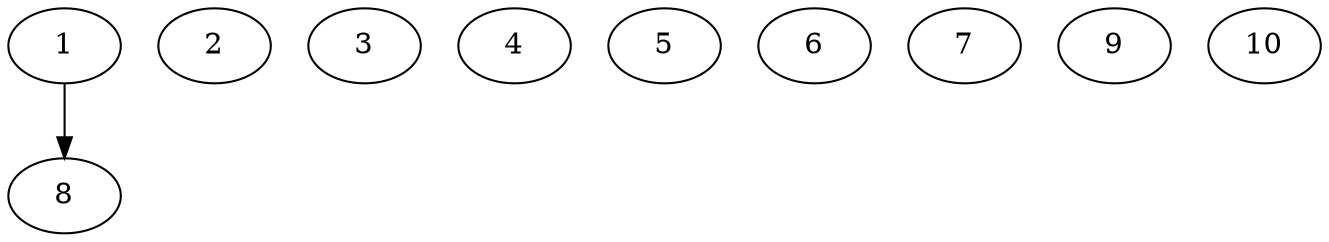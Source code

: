 digraph "Layered_N10_Layers1-9_Join_P3.dot" {
	1	[Weight=40];
	2	[Weight=27];
	3	[Weight=14];
	4	[Weight=23];
	5	[Weight=18];
	6	[Weight=28];
	7	[Weight=26];
	8	[Weight=35];
	9	[Weight=19];
	10	[Weight=34];
	1 -> 8 [Weight=16];
}
